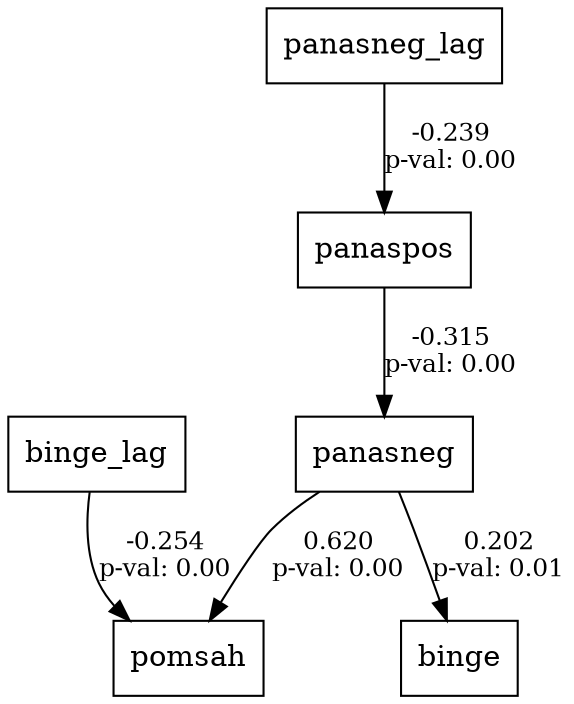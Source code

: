 digraph G {
	overlap=scale splines=true
	edge [fontsize=12]
	node [fillcolor="#cae6df" shape=circle style=filled]
	node [shape=box style=""]
	binge [label=binge]
	pomsah [label=pomsah]
	binge_lag [label=binge_lag]
	panasneg [label=panasneg]
	panasneg_lag [label=panasneg_lag]
	panaspos [label=panaspos]
	panaspos -> panasneg [label="-0.315\np-val: 0.00"]
	panasneg_lag -> panaspos [label="-0.239\np-val: 0.00"]
	panasneg -> binge [label="0.202\np-val: 0.01"]
	panasneg -> pomsah [label="0.620\np-val: 0.00"]
	binge_lag -> pomsah [label="-0.254\np-val: 0.00"]
}
